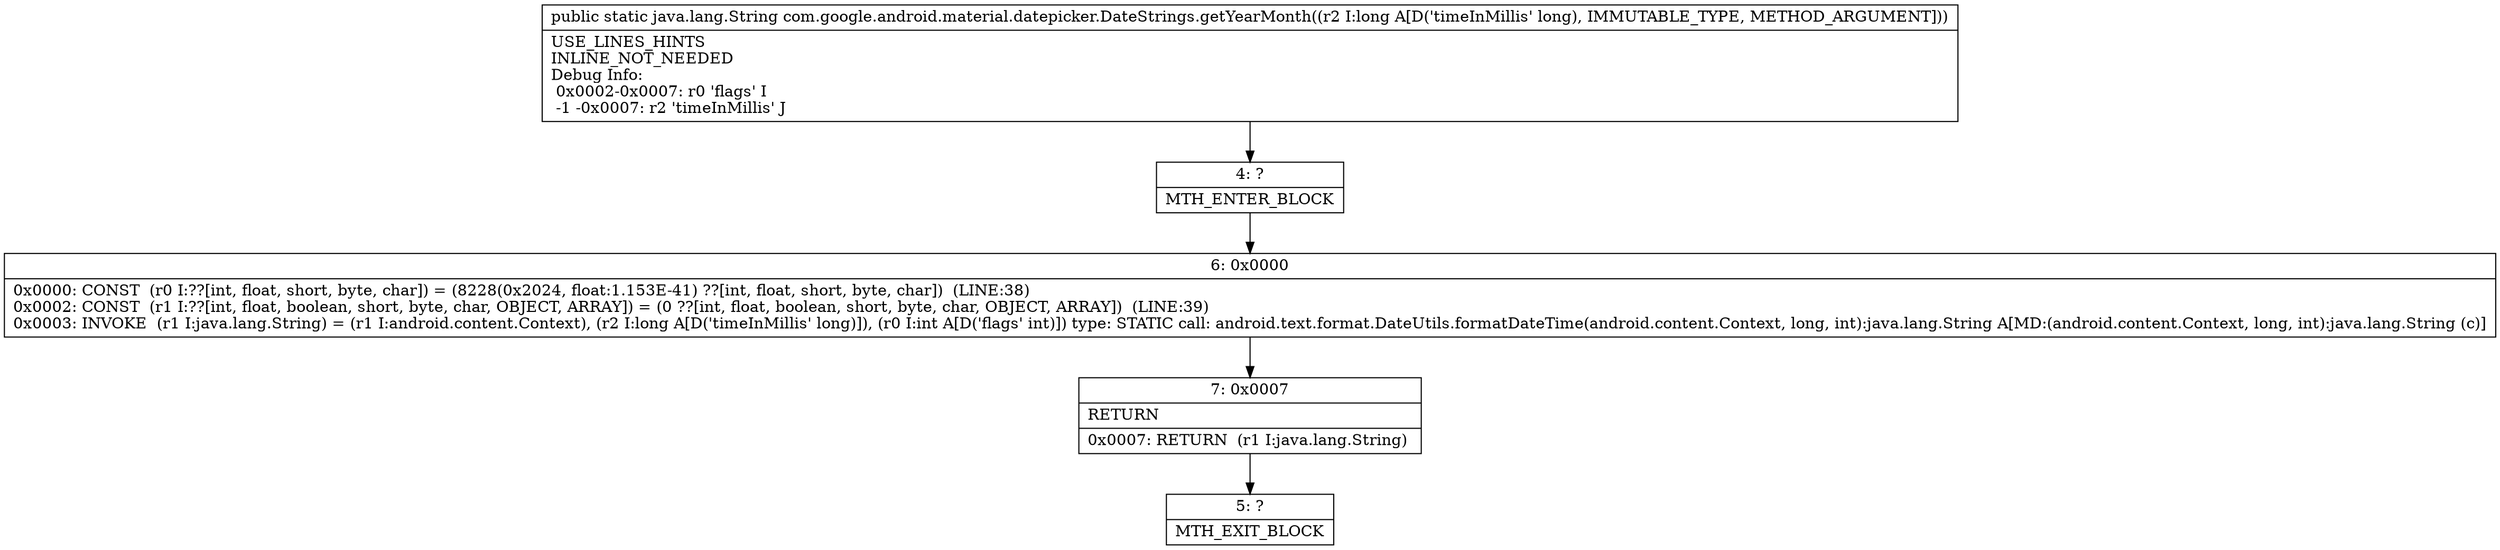 digraph "CFG forcom.google.android.material.datepicker.DateStrings.getYearMonth(J)Ljava\/lang\/String;" {
Node_4 [shape=record,label="{4\:\ ?|MTH_ENTER_BLOCK\l}"];
Node_6 [shape=record,label="{6\:\ 0x0000|0x0000: CONST  (r0 I:??[int, float, short, byte, char]) = (8228(0x2024, float:1.153E\-41) ??[int, float, short, byte, char])  (LINE:38)\l0x0002: CONST  (r1 I:??[int, float, boolean, short, byte, char, OBJECT, ARRAY]) = (0 ??[int, float, boolean, short, byte, char, OBJECT, ARRAY])  (LINE:39)\l0x0003: INVOKE  (r1 I:java.lang.String) = (r1 I:android.content.Context), (r2 I:long A[D('timeInMillis' long)]), (r0 I:int A[D('flags' int)]) type: STATIC call: android.text.format.DateUtils.formatDateTime(android.content.Context, long, int):java.lang.String A[MD:(android.content.Context, long, int):java.lang.String (c)]\l}"];
Node_7 [shape=record,label="{7\:\ 0x0007|RETURN\l|0x0007: RETURN  (r1 I:java.lang.String) \l}"];
Node_5 [shape=record,label="{5\:\ ?|MTH_EXIT_BLOCK\l}"];
MethodNode[shape=record,label="{public static java.lang.String com.google.android.material.datepicker.DateStrings.getYearMonth((r2 I:long A[D('timeInMillis' long), IMMUTABLE_TYPE, METHOD_ARGUMENT]))  | USE_LINES_HINTS\lINLINE_NOT_NEEDED\lDebug Info:\l  0x0002\-0x0007: r0 'flags' I\l  \-1 \-0x0007: r2 'timeInMillis' J\l}"];
MethodNode -> Node_4;Node_4 -> Node_6;
Node_6 -> Node_7;
Node_7 -> Node_5;
}

